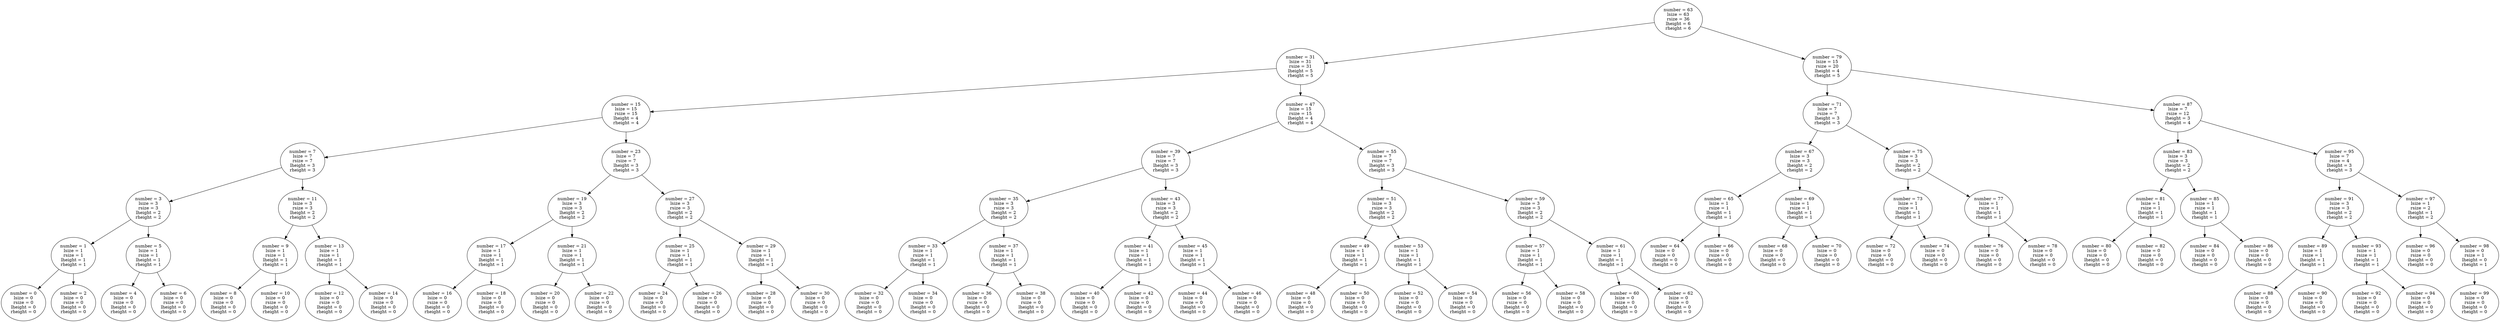 digraph graphname {
63[label="number = 63
lsize = 63
rsize = 36
lheight = 6
rheight = 6
"]
63 -> 31;
31[label="number = 31
lsize = 31
rsize = 31
lheight = 5
rheight = 5
"]
31 -> 15;
15[label="number = 15
lsize = 15
rsize = 15
lheight = 4
rheight = 4
"]
15 -> 7;
7[label="number = 7
lsize = 7
rsize = 7
lheight = 3
rheight = 3
"]
7 -> 3;
3[label="number = 3
lsize = 3
rsize = 3
lheight = 2
rheight = 2
"]
3 -> 1;
1[label="number = 1
lsize = 1
rsize = 1
lheight = 1
rheight = 1
"]
1 -> 0;
0[label="number = 0
lsize = 0
rsize = 0
lheight = 0
rheight = 0
"]
1 -> 2;
2[label="number = 2
lsize = 0
rsize = 0
lheight = 0
rheight = 0
"]
3 -> 5;
5[label="number = 5
lsize = 1
rsize = 1
lheight = 1
rheight = 1
"]
5 -> 4;
4[label="number = 4
lsize = 0
rsize = 0
lheight = 0
rheight = 0
"]
5 -> 6;
6[label="number = 6
lsize = 0
rsize = 0
lheight = 0
rheight = 0
"]
7 -> 11;
11[label="number = 11
lsize = 3
rsize = 3
lheight = 2
rheight = 2
"]
11 -> 9;
9[label="number = 9
lsize = 1
rsize = 1
lheight = 1
rheight = 1
"]
9 -> 8;
8[label="number = 8
lsize = 0
rsize = 0
lheight = 0
rheight = 0
"]
9 -> 10;
10[label="number = 10
lsize = 0
rsize = 0
lheight = 0
rheight = 0
"]
11 -> 13;
13[label="number = 13
lsize = 1
rsize = 1
lheight = 1
rheight = 1
"]
13 -> 12;
12[label="number = 12
lsize = 0
rsize = 0
lheight = 0
rheight = 0
"]
13 -> 14;
14[label="number = 14
lsize = 0
rsize = 0
lheight = 0
rheight = 0
"]
15 -> 23;
23[label="number = 23
lsize = 7
rsize = 7
lheight = 3
rheight = 3
"]
23 -> 19;
19[label="number = 19
lsize = 3
rsize = 3
lheight = 2
rheight = 2
"]
19 -> 17;
17[label="number = 17
lsize = 1
rsize = 1
lheight = 1
rheight = 1
"]
17 -> 16;
16[label="number = 16
lsize = 0
rsize = 0
lheight = 0
rheight = 0
"]
17 -> 18;
18[label="number = 18
lsize = 0
rsize = 0
lheight = 0
rheight = 0
"]
19 -> 21;
21[label="number = 21
lsize = 1
rsize = 1
lheight = 1
rheight = 1
"]
21 -> 20;
20[label="number = 20
lsize = 0
rsize = 0
lheight = 0
rheight = 0
"]
21 -> 22;
22[label="number = 22
lsize = 0
rsize = 0
lheight = 0
rheight = 0
"]
23 -> 27;
27[label="number = 27
lsize = 3
rsize = 3
lheight = 2
rheight = 2
"]
27 -> 25;
25[label="number = 25
lsize = 1
rsize = 1
lheight = 1
rheight = 1
"]
25 -> 24;
24[label="number = 24
lsize = 0
rsize = 0
lheight = 0
rheight = 0
"]
25 -> 26;
26[label="number = 26
lsize = 0
rsize = 0
lheight = 0
rheight = 0
"]
27 -> 29;
29[label="number = 29
lsize = 1
rsize = 1
lheight = 1
rheight = 1
"]
29 -> 28;
28[label="number = 28
lsize = 0
rsize = 0
lheight = 0
rheight = 0
"]
29 -> 30;
30[label="number = 30
lsize = 0
rsize = 0
lheight = 0
rheight = 0
"]
31 -> 47;
47[label="number = 47
lsize = 15
rsize = 15
lheight = 4
rheight = 4
"]
47 -> 39;
39[label="number = 39
lsize = 7
rsize = 7
lheight = 3
rheight = 3
"]
39 -> 35;
35[label="number = 35
lsize = 3
rsize = 3
lheight = 2
rheight = 2
"]
35 -> 33;
33[label="number = 33
lsize = 1
rsize = 1
lheight = 1
rheight = 1
"]
33 -> 32;
32[label="number = 32
lsize = 0
rsize = 0
lheight = 0
rheight = 0
"]
33 -> 34;
34[label="number = 34
lsize = 0
rsize = 0
lheight = 0
rheight = 0
"]
35 -> 37;
37[label="number = 37
lsize = 1
rsize = 1
lheight = 1
rheight = 1
"]
37 -> 36;
36[label="number = 36
lsize = 0
rsize = 0
lheight = 0
rheight = 0
"]
37 -> 38;
38[label="number = 38
lsize = 0
rsize = 0
lheight = 0
rheight = 0
"]
39 -> 43;
43[label="number = 43
lsize = 3
rsize = 3
lheight = 2
rheight = 2
"]
43 -> 41;
41[label="number = 41
lsize = 1
rsize = 1
lheight = 1
rheight = 1
"]
41 -> 40;
40[label="number = 40
lsize = 0
rsize = 0
lheight = 0
rheight = 0
"]
41 -> 42;
42[label="number = 42
lsize = 0
rsize = 0
lheight = 0
rheight = 0
"]
43 -> 45;
45[label="number = 45
lsize = 1
rsize = 1
lheight = 1
rheight = 1
"]
45 -> 44;
44[label="number = 44
lsize = 0
rsize = 0
lheight = 0
rheight = 0
"]
45 -> 46;
46[label="number = 46
lsize = 0
rsize = 0
lheight = 0
rheight = 0
"]
47 -> 55;
55[label="number = 55
lsize = 7
rsize = 7
lheight = 3
rheight = 3
"]
55 -> 51;
51[label="number = 51
lsize = 3
rsize = 3
lheight = 2
rheight = 2
"]
51 -> 49;
49[label="number = 49
lsize = 1
rsize = 1
lheight = 1
rheight = 1
"]
49 -> 48;
48[label="number = 48
lsize = 0
rsize = 0
lheight = 0
rheight = 0
"]
49 -> 50;
50[label="number = 50
lsize = 0
rsize = 0
lheight = 0
rheight = 0
"]
51 -> 53;
53[label="number = 53
lsize = 1
rsize = 1
lheight = 1
rheight = 1
"]
53 -> 52;
52[label="number = 52
lsize = 0
rsize = 0
lheight = 0
rheight = 0
"]
53 -> 54;
54[label="number = 54
lsize = 0
rsize = 0
lheight = 0
rheight = 0
"]
55 -> 59;
59[label="number = 59
lsize = 3
rsize = 3
lheight = 2
rheight = 2
"]
59 -> 57;
57[label="number = 57
lsize = 1
rsize = 1
lheight = 1
rheight = 1
"]
57 -> 56;
56[label="number = 56
lsize = 0
rsize = 0
lheight = 0
rheight = 0
"]
57 -> 58;
58[label="number = 58
lsize = 0
rsize = 0
lheight = 0
rheight = 0
"]
59 -> 61;
61[label="number = 61
lsize = 1
rsize = 1
lheight = 1
rheight = 1
"]
61 -> 60;
60[label="number = 60
lsize = 0
rsize = 0
lheight = 0
rheight = 0
"]
61 -> 62;
62[label="number = 62
lsize = 0
rsize = 0
lheight = 0
rheight = 0
"]
63 -> 79;
79[label="number = 79
lsize = 15
rsize = 20
lheight = 4
rheight = 5
"]
79 -> 71;
71[label="number = 71
lsize = 7
rsize = 7
lheight = 3
rheight = 3
"]
71 -> 67;
67[label="number = 67
lsize = 3
rsize = 3
lheight = 2
rheight = 2
"]
67 -> 65;
65[label="number = 65
lsize = 1
rsize = 1
lheight = 1
rheight = 1
"]
65 -> 64;
64[label="number = 64
lsize = 0
rsize = 0
lheight = 0
rheight = 0
"]
65 -> 66;
66[label="number = 66
lsize = 0
rsize = 0
lheight = 0
rheight = 0
"]
67 -> 69;
69[label="number = 69
lsize = 1
rsize = 1
lheight = 1
rheight = 1
"]
69 -> 68;
68[label="number = 68
lsize = 0
rsize = 0
lheight = 0
rheight = 0
"]
69 -> 70;
70[label="number = 70
lsize = 0
rsize = 0
lheight = 0
rheight = 0
"]
71 -> 75;
75[label="number = 75
lsize = 3
rsize = 3
lheight = 2
rheight = 2
"]
75 -> 73;
73[label="number = 73
lsize = 1
rsize = 1
lheight = 1
rheight = 1
"]
73 -> 72;
72[label="number = 72
lsize = 0
rsize = 0
lheight = 0
rheight = 0
"]
73 -> 74;
74[label="number = 74
lsize = 0
rsize = 0
lheight = 0
rheight = 0
"]
75 -> 77;
77[label="number = 77
lsize = 1
rsize = 1
lheight = 1
rheight = 1
"]
77 -> 76;
76[label="number = 76
lsize = 0
rsize = 0
lheight = 0
rheight = 0
"]
77 -> 78;
78[label="number = 78
lsize = 0
rsize = 0
lheight = 0
rheight = 0
"]
79 -> 87;
87[label="number = 87
lsize = 7
rsize = 12
lheight = 3
rheight = 4
"]
87 -> 83;
83[label="number = 83
lsize = 3
rsize = 3
lheight = 2
rheight = 2
"]
83 -> 81;
81[label="number = 81
lsize = 1
rsize = 1
lheight = 1
rheight = 1
"]
81 -> 80;
80[label="number = 80
lsize = 0
rsize = 0
lheight = 0
rheight = 0
"]
81 -> 82;
82[label="number = 82
lsize = 0
rsize = 0
lheight = 0
rheight = 0
"]
83 -> 85;
85[label="number = 85
lsize = 1
rsize = 1
lheight = 1
rheight = 1
"]
85 -> 84;
84[label="number = 84
lsize = 0
rsize = 0
lheight = 0
rheight = 0
"]
85 -> 86;
86[label="number = 86
lsize = 0
rsize = 0
lheight = 0
rheight = 0
"]
87 -> 95;
95[label="number = 95
lsize = 7
rsize = 4
lheight = 3
rheight = 3
"]
95 -> 91;
91[label="number = 91
lsize = 3
rsize = 3
lheight = 2
rheight = 2
"]
91 -> 89;
89[label="number = 89
lsize = 1
rsize = 1
lheight = 1
rheight = 1
"]
89 -> 88;
88[label="number = 88
lsize = 0
rsize = 0
lheight = 0
rheight = 0
"]
89 -> 90;
90[label="number = 90
lsize = 0
rsize = 0
lheight = 0
rheight = 0
"]
91 -> 93;
93[label="number = 93
lsize = 1
rsize = 1
lheight = 1
rheight = 1
"]
93 -> 92;
92[label="number = 92
lsize = 0
rsize = 0
lheight = 0
rheight = 0
"]
93 -> 94;
94[label="number = 94
lsize = 0
rsize = 0
lheight = 0
rheight = 0
"]
95 -> 97;
97[label="number = 97
lsize = 1
rsize = 2
lheight = 1
rheight = 2
"]
97 -> 96;
96[label="number = 96
lsize = 0
rsize = 0
lheight = 0
rheight = 0
"]
97 -> 98;
98[label="number = 98
lsize = 0
rsize = 1
lheight = 0
rheight = 1
"]
98 -> 99;
99[label="number = 99
lsize = 0
rsize = 0
lheight = 0
rheight = 0
"]
}